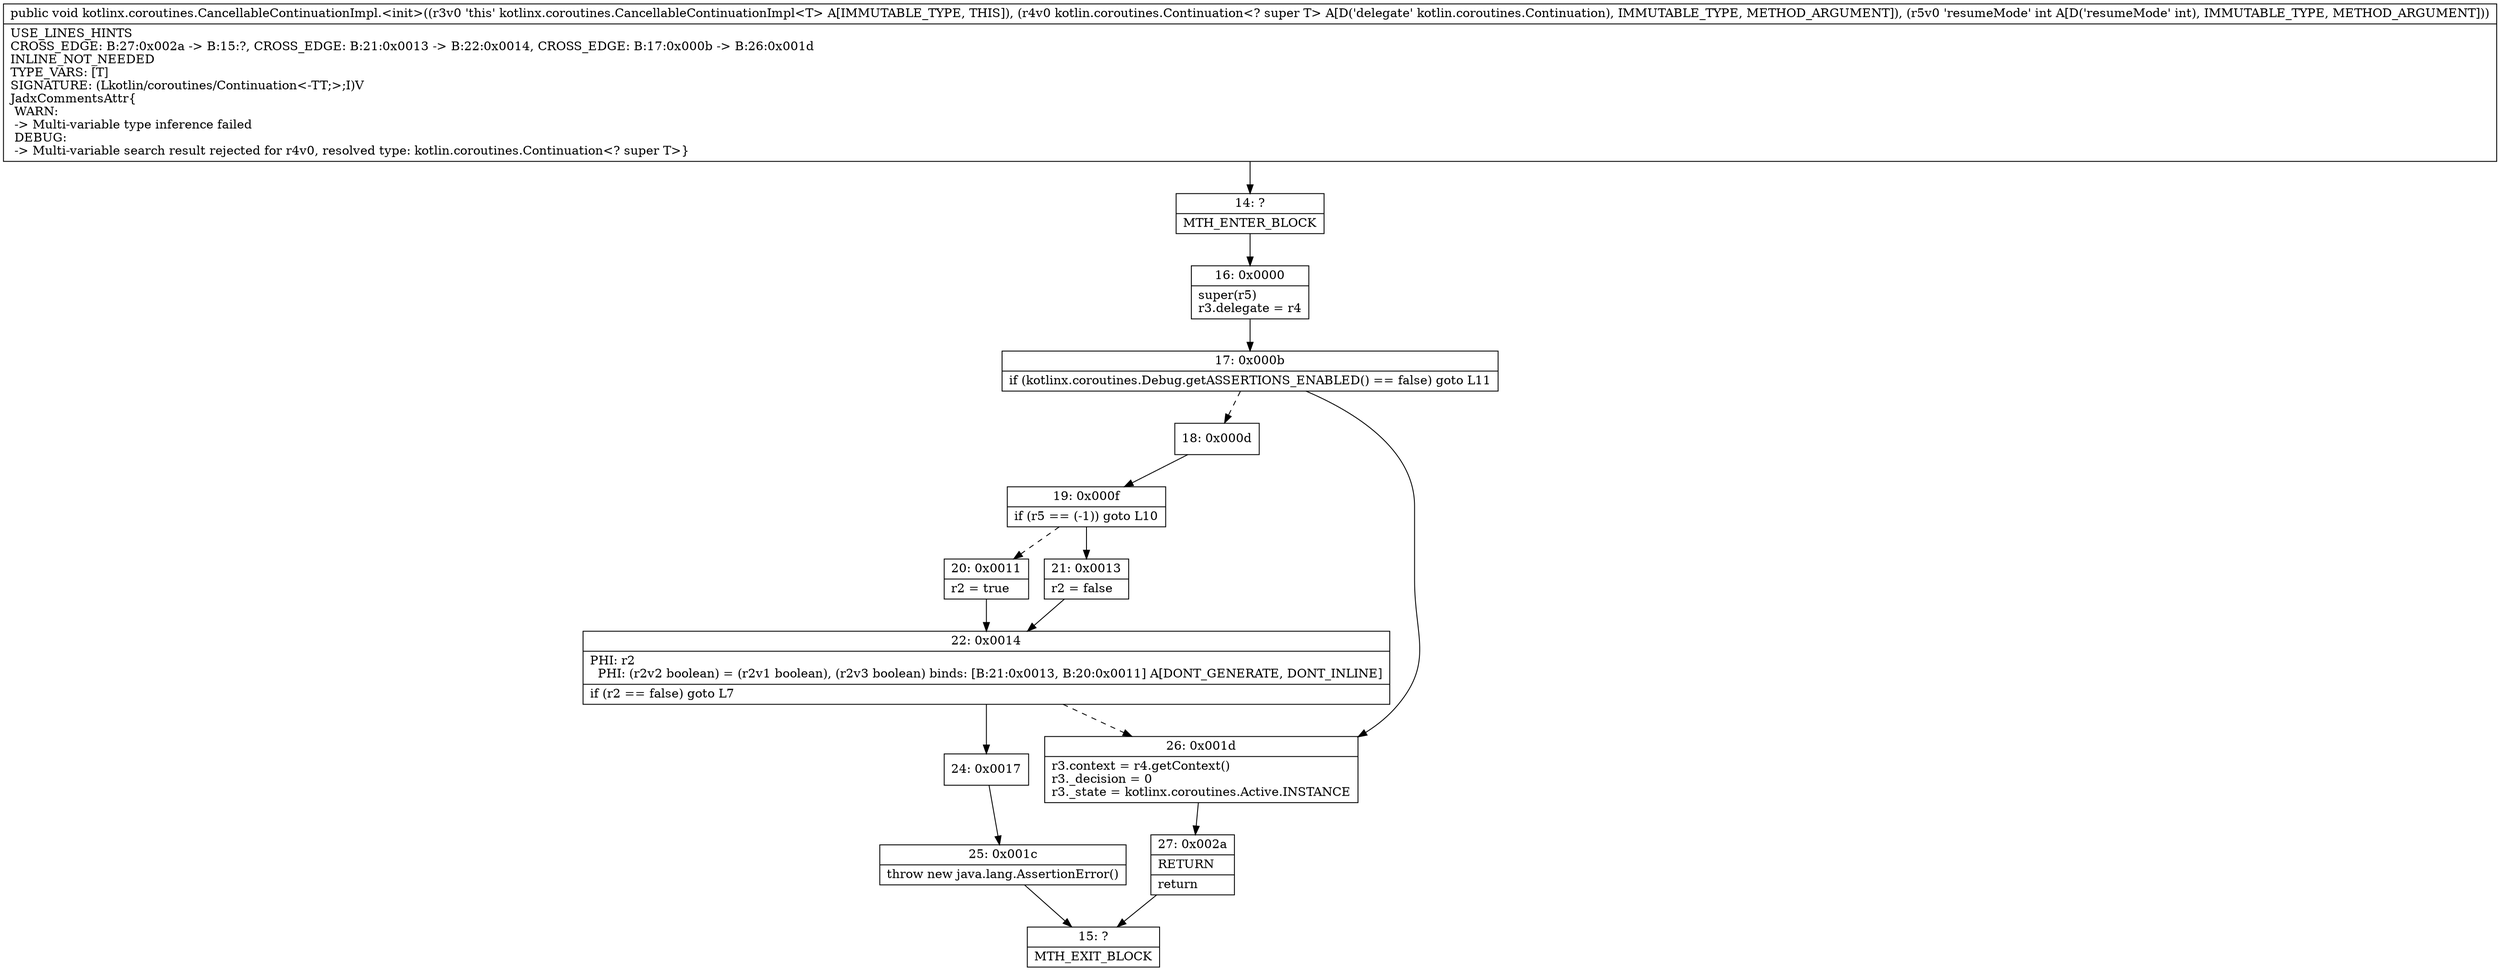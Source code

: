 digraph "CFG forkotlinx.coroutines.CancellableContinuationImpl.\<init\>(Lkotlin\/coroutines\/Continuation;I)V" {
Node_14 [shape=record,label="{14\:\ ?|MTH_ENTER_BLOCK\l}"];
Node_16 [shape=record,label="{16\:\ 0x0000|super(r5)\lr3.delegate = r4\l}"];
Node_17 [shape=record,label="{17\:\ 0x000b|if (kotlinx.coroutines.Debug.getASSERTIONS_ENABLED() == false) goto L11\l}"];
Node_18 [shape=record,label="{18\:\ 0x000d}"];
Node_19 [shape=record,label="{19\:\ 0x000f|if (r5 == (\-1)) goto L10\l}"];
Node_20 [shape=record,label="{20\:\ 0x0011|r2 = true\l}"];
Node_22 [shape=record,label="{22\:\ 0x0014|PHI: r2 \l  PHI: (r2v2 boolean) = (r2v1 boolean), (r2v3 boolean) binds: [B:21:0x0013, B:20:0x0011] A[DONT_GENERATE, DONT_INLINE]\l|if (r2 == false) goto L7\l}"];
Node_24 [shape=record,label="{24\:\ 0x0017}"];
Node_25 [shape=record,label="{25\:\ 0x001c|throw new java.lang.AssertionError()\l}"];
Node_15 [shape=record,label="{15\:\ ?|MTH_EXIT_BLOCK\l}"];
Node_21 [shape=record,label="{21\:\ 0x0013|r2 = false\l}"];
Node_26 [shape=record,label="{26\:\ 0x001d|r3.context = r4.getContext()\lr3._decision = 0\lr3._state = kotlinx.coroutines.Active.INSTANCE\l}"];
Node_27 [shape=record,label="{27\:\ 0x002a|RETURN\l|return\l}"];
MethodNode[shape=record,label="{public void kotlinx.coroutines.CancellableContinuationImpl.\<init\>((r3v0 'this' kotlinx.coroutines.CancellableContinuationImpl\<T\> A[IMMUTABLE_TYPE, THIS]), (r4v0 kotlin.coroutines.Continuation\<? super T\> A[D('delegate' kotlin.coroutines.Continuation), IMMUTABLE_TYPE, METHOD_ARGUMENT]), (r5v0 'resumeMode' int A[D('resumeMode' int), IMMUTABLE_TYPE, METHOD_ARGUMENT]))  | USE_LINES_HINTS\lCROSS_EDGE: B:27:0x002a \-\> B:15:?, CROSS_EDGE: B:21:0x0013 \-\> B:22:0x0014, CROSS_EDGE: B:17:0x000b \-\> B:26:0x001d\lINLINE_NOT_NEEDED\lTYPE_VARS: [T]\lSIGNATURE: (Lkotlin\/coroutines\/Continuation\<\-TT;\>;I)V\lJadxCommentsAttr\{\l WARN: \l \-\> Multi\-variable type inference failed\l DEBUG: \l \-\> Multi\-variable search result rejected for r4v0, resolved type: kotlin.coroutines.Continuation\<? super T\>\}\l}"];
MethodNode -> Node_14;Node_14 -> Node_16;
Node_16 -> Node_17;
Node_17 -> Node_18[style=dashed];
Node_17 -> Node_26;
Node_18 -> Node_19;
Node_19 -> Node_20[style=dashed];
Node_19 -> Node_21;
Node_20 -> Node_22;
Node_22 -> Node_24;
Node_22 -> Node_26[style=dashed];
Node_24 -> Node_25;
Node_25 -> Node_15;
Node_21 -> Node_22;
Node_26 -> Node_27;
Node_27 -> Node_15;
}

